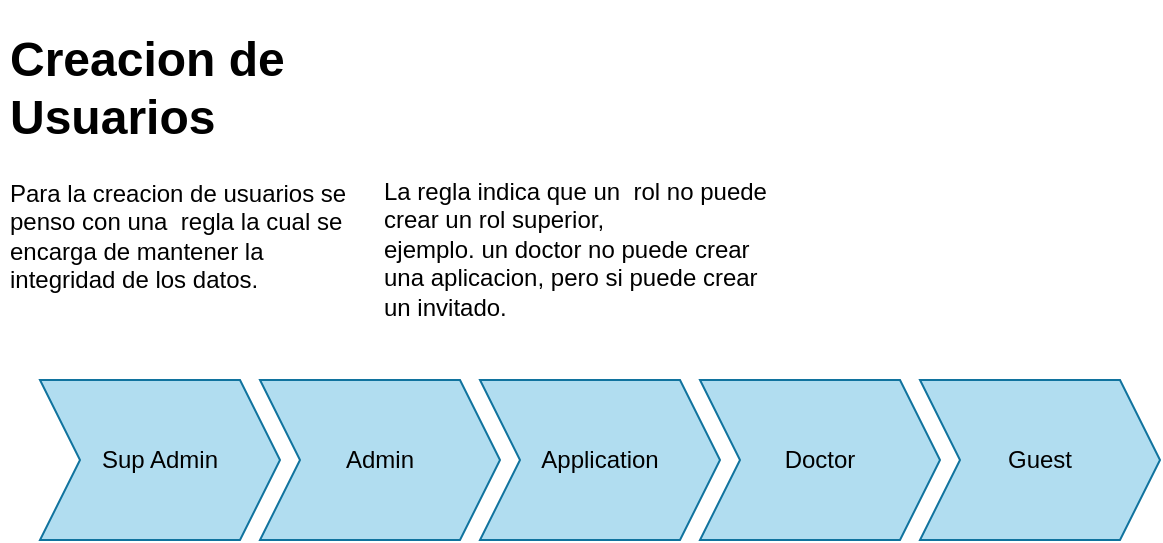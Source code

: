 <mxfile version="21.7.5" type="github">
  <diagram name="Page-1" id="mO3Ly4CNnSU18KFlSvJF">
    <mxGraphModel dx="1434" dy="750" grid="1" gridSize="10" guides="1" tooltips="1" connect="1" arrows="1" fold="1" page="1" pageScale="1" pageWidth="827" pageHeight="1169" math="0" shadow="0">
      <root>
        <mxCell id="0" />
        <mxCell id="1" parent="0" />
        <mxCell id="rIu3ZRrbXIu1ea9da9kl-1" value="&lt;h1 style=&quot;border-color: var(--border-color);&quot;&gt;Creacion de Usuarios&lt;/h1&gt;&lt;h1&gt;&lt;p style=&quot;border-color: var(--border-color); font-size: 12px; font-weight: 400;&quot;&gt;Para la creacion de usuarios se penso con una&amp;nbsp; regla la cual se encarga de mantener la integridad de los datos.&lt;/p&gt;&lt;/h1&gt;" style="text;html=1;strokeColor=none;fillColor=none;spacing=5;spacingTop=-20;whiteSpace=wrap;overflow=hidden;rounded=0;" vertex="1" parent="1">
          <mxGeometry x="20" y="20" width="190" height="170" as="geometry" />
        </mxCell>
        <mxCell id="rIu3ZRrbXIu1ea9da9kl-4" value="La regla indica que un&amp;nbsp; rol no puede crear un rol superior,&amp;nbsp;&lt;br&gt;ejemplo. un doctor no puede crear una aplicacion, pero si puede crear un invitado." style="text;html=1;strokeColor=none;fillColor=none;align=left;verticalAlign=top;whiteSpace=wrap;rounded=0;" vertex="1" parent="1">
          <mxGeometry x="210" y="92" width="200" height="130" as="geometry" />
        </mxCell>
        <mxCell id="rIu3ZRrbXIu1ea9da9kl-5" value="Sup Admin" style="shape=step;perimeter=stepPerimeter;whiteSpace=wrap;html=1;fixedSize=1;fillColor=#b1ddf0;strokeColor=#10739e;" vertex="1" parent="1">
          <mxGeometry x="40" y="200" width="120" height="80" as="geometry" />
        </mxCell>
        <mxCell id="rIu3ZRrbXIu1ea9da9kl-6" value="Admin" style="shape=step;perimeter=stepPerimeter;whiteSpace=wrap;html=1;fixedSize=1;fillColor=#b1ddf0;strokeColor=#10739e;" vertex="1" parent="1">
          <mxGeometry x="150" y="200" width="120" height="80" as="geometry" />
        </mxCell>
        <mxCell id="rIu3ZRrbXIu1ea9da9kl-7" value="Application" style="shape=step;perimeter=stepPerimeter;whiteSpace=wrap;html=1;fixedSize=1;fillColor=#b1ddf0;strokeColor=#10739e;" vertex="1" parent="1">
          <mxGeometry x="260" y="200" width="120" height="80" as="geometry" />
        </mxCell>
        <mxCell id="rIu3ZRrbXIu1ea9da9kl-8" value="Doctor" style="shape=step;perimeter=stepPerimeter;whiteSpace=wrap;html=1;fixedSize=1;fillColor=#b1ddf0;strokeColor=#10739e;" vertex="1" parent="1">
          <mxGeometry x="370" y="200" width="120" height="80" as="geometry" />
        </mxCell>
        <mxCell id="rIu3ZRrbXIu1ea9da9kl-9" value="Guest" style="shape=step;perimeter=stepPerimeter;whiteSpace=wrap;html=1;fixedSize=1;fillColor=#b1ddf0;strokeColor=#10739e;" vertex="1" parent="1">
          <mxGeometry x="480" y="200" width="120" height="80" as="geometry" />
        </mxCell>
      </root>
    </mxGraphModel>
  </diagram>
</mxfile>
